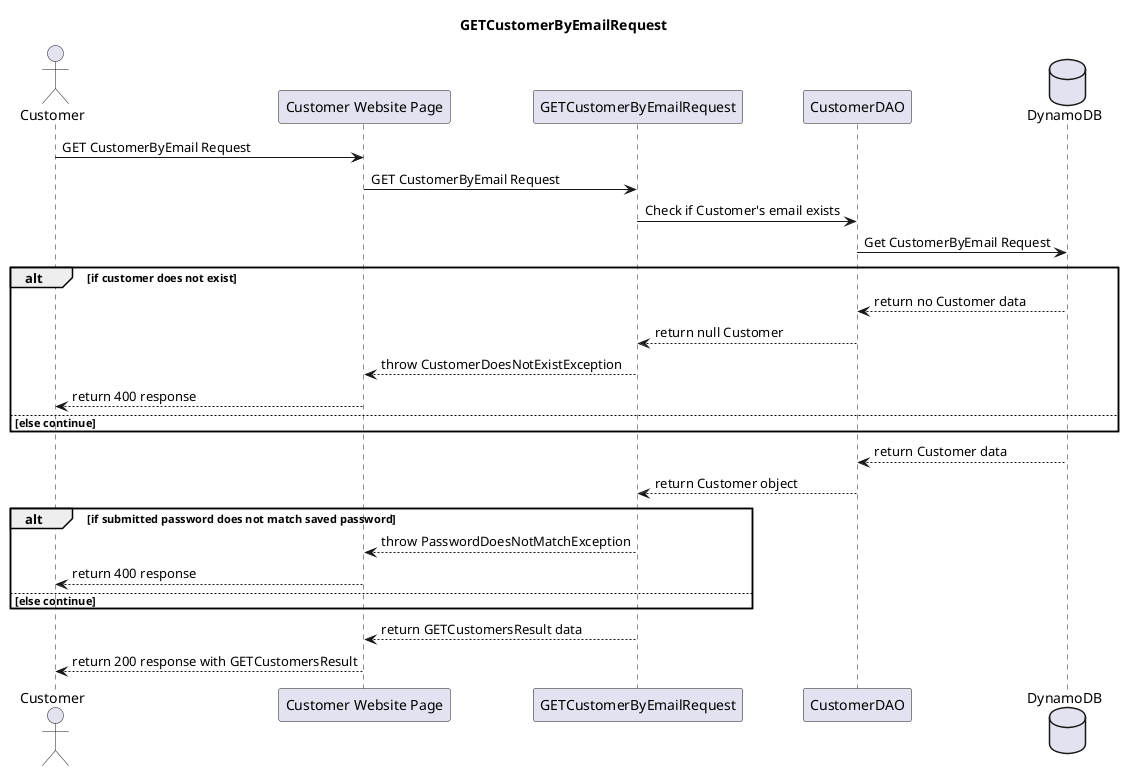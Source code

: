 @startuml
'https://plantuml.com/sequence-diagram

actor "Customer" as client
participant "Customer Website Page" as apiGateway
participant "GETCustomerByEmailRequest" as getCustomerByEmailRequest
participant "CustomerDAO" as customerDao
database "DynamoDB" as dynamoDB

title GETCustomerByEmailRequest

client -> apiGateway : GET CustomerByEmail Request
apiGateway -> getCustomerByEmailRequest : GET CustomerByEmail Request
getCustomerByEmailRequest -> customerDao : Check if Customer's email exists
customerDao -> dynamoDB : Get CustomerByEmail Request

alt if customer does not exist
dynamoDB --> customerDao : return no Customer data
customerDao --> getCustomerByEmailRequest : return null Customer
getCustomerByEmailRequest --> apiGateway : throw CustomerDoesNotExistException
apiGateway --> client : return 400 response
else else continue
end
dynamoDB --> customerDao : return Customer data
customerDao --> getCustomerByEmailRequest : return Customer object
alt if submitted password does not match saved password
getCustomerByEmailRequest --> apiGateway : throw PasswordDoesNotMatchException
apiGateway --> client : return 400 response
else else continue
end
getCustomerByEmailRequest --> apiGateway : return GETCustomersResult data
apiGateway --> client : return 200 response with GETCustomersResult

@enduml